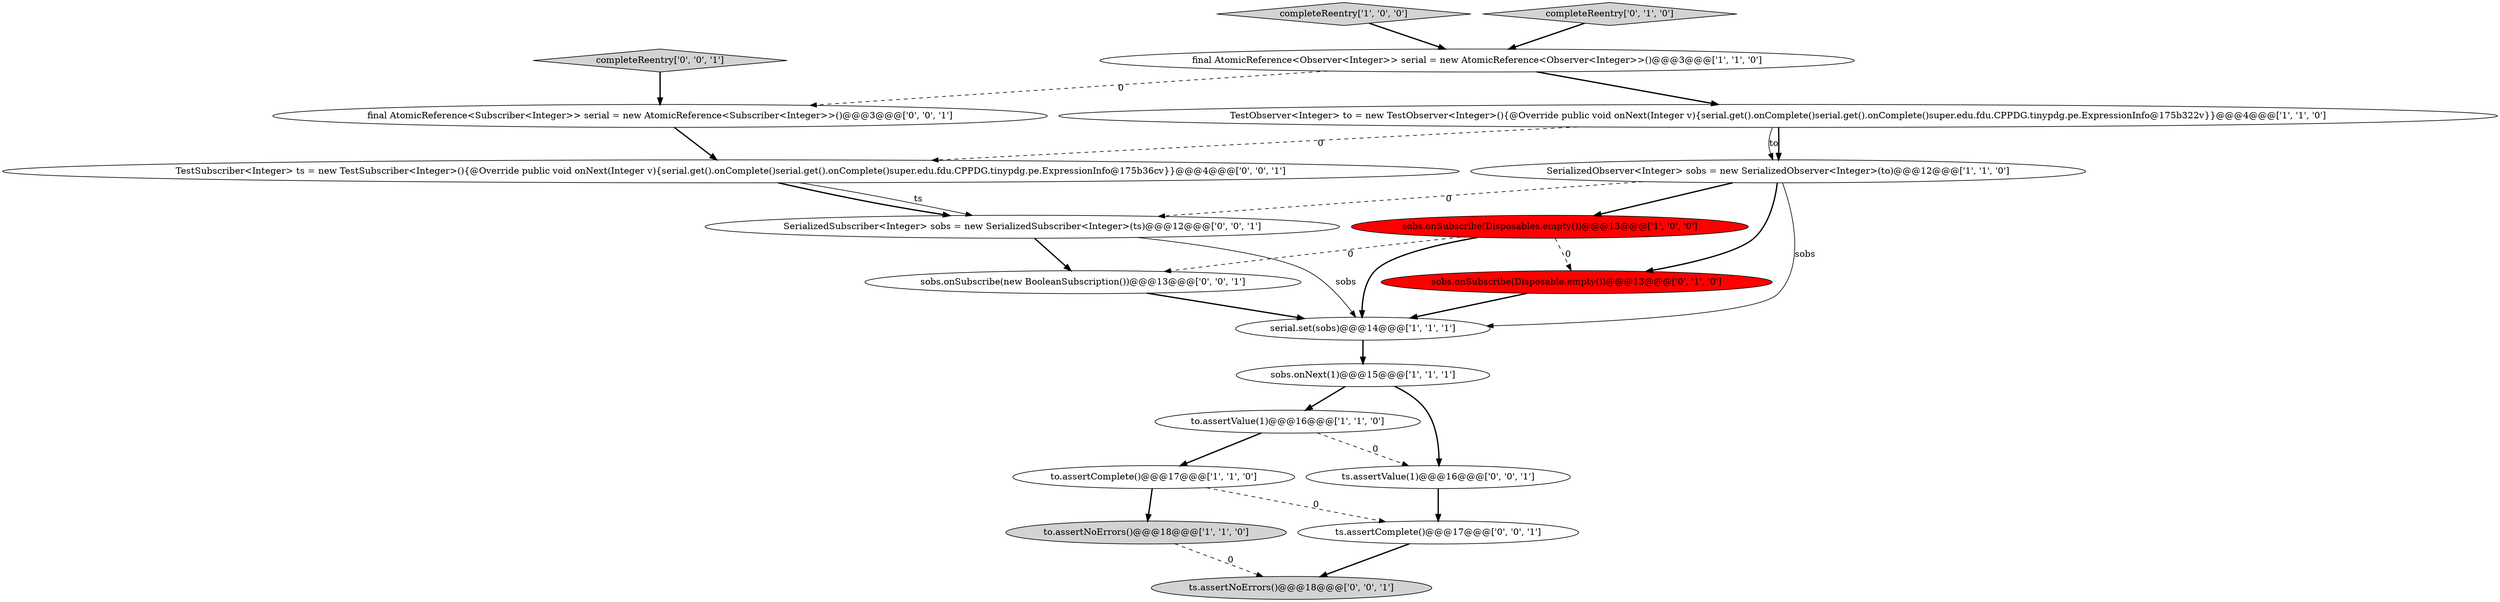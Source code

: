 digraph {
11 [style = filled, label = "sobs.onSubscribe(Disposable.empty())@@@13@@@['0', '1', '0']", fillcolor = red, shape = ellipse image = "AAA1AAABBB2BBB"];
3 [style = filled, label = "to.assertComplete()@@@17@@@['1', '1', '0']", fillcolor = white, shape = ellipse image = "AAA0AAABBB1BBB"];
7 [style = filled, label = "completeReentry['1', '0', '0']", fillcolor = lightgray, shape = diamond image = "AAA0AAABBB1BBB"];
10 [style = filled, label = "completeReentry['0', '1', '0']", fillcolor = lightgray, shape = diamond image = "AAA0AAABBB2BBB"];
13 [style = filled, label = "final AtomicReference<Subscriber<Integer>> serial = new AtomicReference<Subscriber<Integer>>()@@@3@@@['0', '0', '1']", fillcolor = white, shape = ellipse image = "AAA0AAABBB3BBB"];
16 [style = filled, label = "TestSubscriber<Integer> ts = new TestSubscriber<Integer>(){@Override public void onNext(Integer v){serial.get().onComplete()serial.get().onComplete()super.edu.fdu.CPPDG.tinypdg.pe.ExpressionInfo@175b36cv}}@@@4@@@['0', '0', '1']", fillcolor = white, shape = ellipse image = "AAA0AAABBB3BBB"];
19 [style = filled, label = "SerializedSubscriber<Integer> sobs = new SerializedSubscriber<Integer>(ts)@@@12@@@['0', '0', '1']", fillcolor = white, shape = ellipse image = "AAA0AAABBB3BBB"];
14 [style = filled, label = "ts.assertNoErrors()@@@18@@@['0', '0', '1']", fillcolor = lightgray, shape = ellipse image = "AAA0AAABBB3BBB"];
9 [style = filled, label = "to.assertValue(1)@@@16@@@['1', '1', '0']", fillcolor = white, shape = ellipse image = "AAA0AAABBB1BBB"];
17 [style = filled, label = "ts.assertComplete()@@@17@@@['0', '0', '1']", fillcolor = white, shape = ellipse image = "AAA0AAABBB3BBB"];
2 [style = filled, label = "serial.set(sobs)@@@14@@@['1', '1', '1']", fillcolor = white, shape = ellipse image = "AAA0AAABBB1BBB"];
1 [style = filled, label = "sobs.onSubscribe(Disposables.empty())@@@13@@@['1', '0', '0']", fillcolor = red, shape = ellipse image = "AAA1AAABBB1BBB"];
15 [style = filled, label = "ts.assertValue(1)@@@16@@@['0', '0', '1']", fillcolor = white, shape = ellipse image = "AAA0AAABBB3BBB"];
12 [style = filled, label = "completeReentry['0', '0', '1']", fillcolor = lightgray, shape = diamond image = "AAA0AAABBB3BBB"];
6 [style = filled, label = "final AtomicReference<Observer<Integer>> serial = new AtomicReference<Observer<Integer>>()@@@3@@@['1', '1', '0']", fillcolor = white, shape = ellipse image = "AAA0AAABBB1BBB"];
5 [style = filled, label = "SerializedObserver<Integer> sobs = new SerializedObserver<Integer>(to)@@@12@@@['1', '1', '0']", fillcolor = white, shape = ellipse image = "AAA0AAABBB1BBB"];
8 [style = filled, label = "sobs.onNext(1)@@@15@@@['1', '1', '1']", fillcolor = white, shape = ellipse image = "AAA0AAABBB1BBB"];
0 [style = filled, label = "to.assertNoErrors()@@@18@@@['1', '1', '0']", fillcolor = lightgray, shape = ellipse image = "AAA0AAABBB1BBB"];
18 [style = filled, label = "sobs.onSubscribe(new BooleanSubscription())@@@13@@@['0', '0', '1']", fillcolor = white, shape = ellipse image = "AAA0AAABBB3BBB"];
4 [style = filled, label = "TestObserver<Integer> to = new TestObserver<Integer>(){@Override public void onNext(Integer v){serial.get().onComplete()serial.get().onComplete()super.edu.fdu.CPPDG.tinypdg.pe.ExpressionInfo@175b322v}}@@@4@@@['1', '1', '0']", fillcolor = white, shape = ellipse image = "AAA0AAABBB1BBB"];
5->2 [style = solid, label="sobs"];
19->18 [style = bold, label=""];
3->17 [style = dashed, label="0"];
8->15 [style = bold, label=""];
4->16 [style = dashed, label="0"];
1->18 [style = dashed, label="0"];
18->2 [style = bold, label=""];
16->19 [style = bold, label=""];
10->6 [style = bold, label=""];
13->16 [style = bold, label=""];
11->2 [style = bold, label=""];
3->0 [style = bold, label=""];
0->14 [style = dashed, label="0"];
12->13 [style = bold, label=""];
5->1 [style = bold, label=""];
6->4 [style = bold, label=""];
15->17 [style = bold, label=""];
6->13 [style = dashed, label="0"];
17->14 [style = bold, label=""];
1->11 [style = dashed, label="0"];
7->6 [style = bold, label=""];
8->9 [style = bold, label=""];
19->2 [style = solid, label="sobs"];
9->3 [style = bold, label=""];
1->2 [style = bold, label=""];
5->11 [style = bold, label=""];
4->5 [style = solid, label="to"];
5->19 [style = dashed, label="0"];
4->5 [style = bold, label=""];
16->19 [style = solid, label="ts"];
2->8 [style = bold, label=""];
9->15 [style = dashed, label="0"];
}
